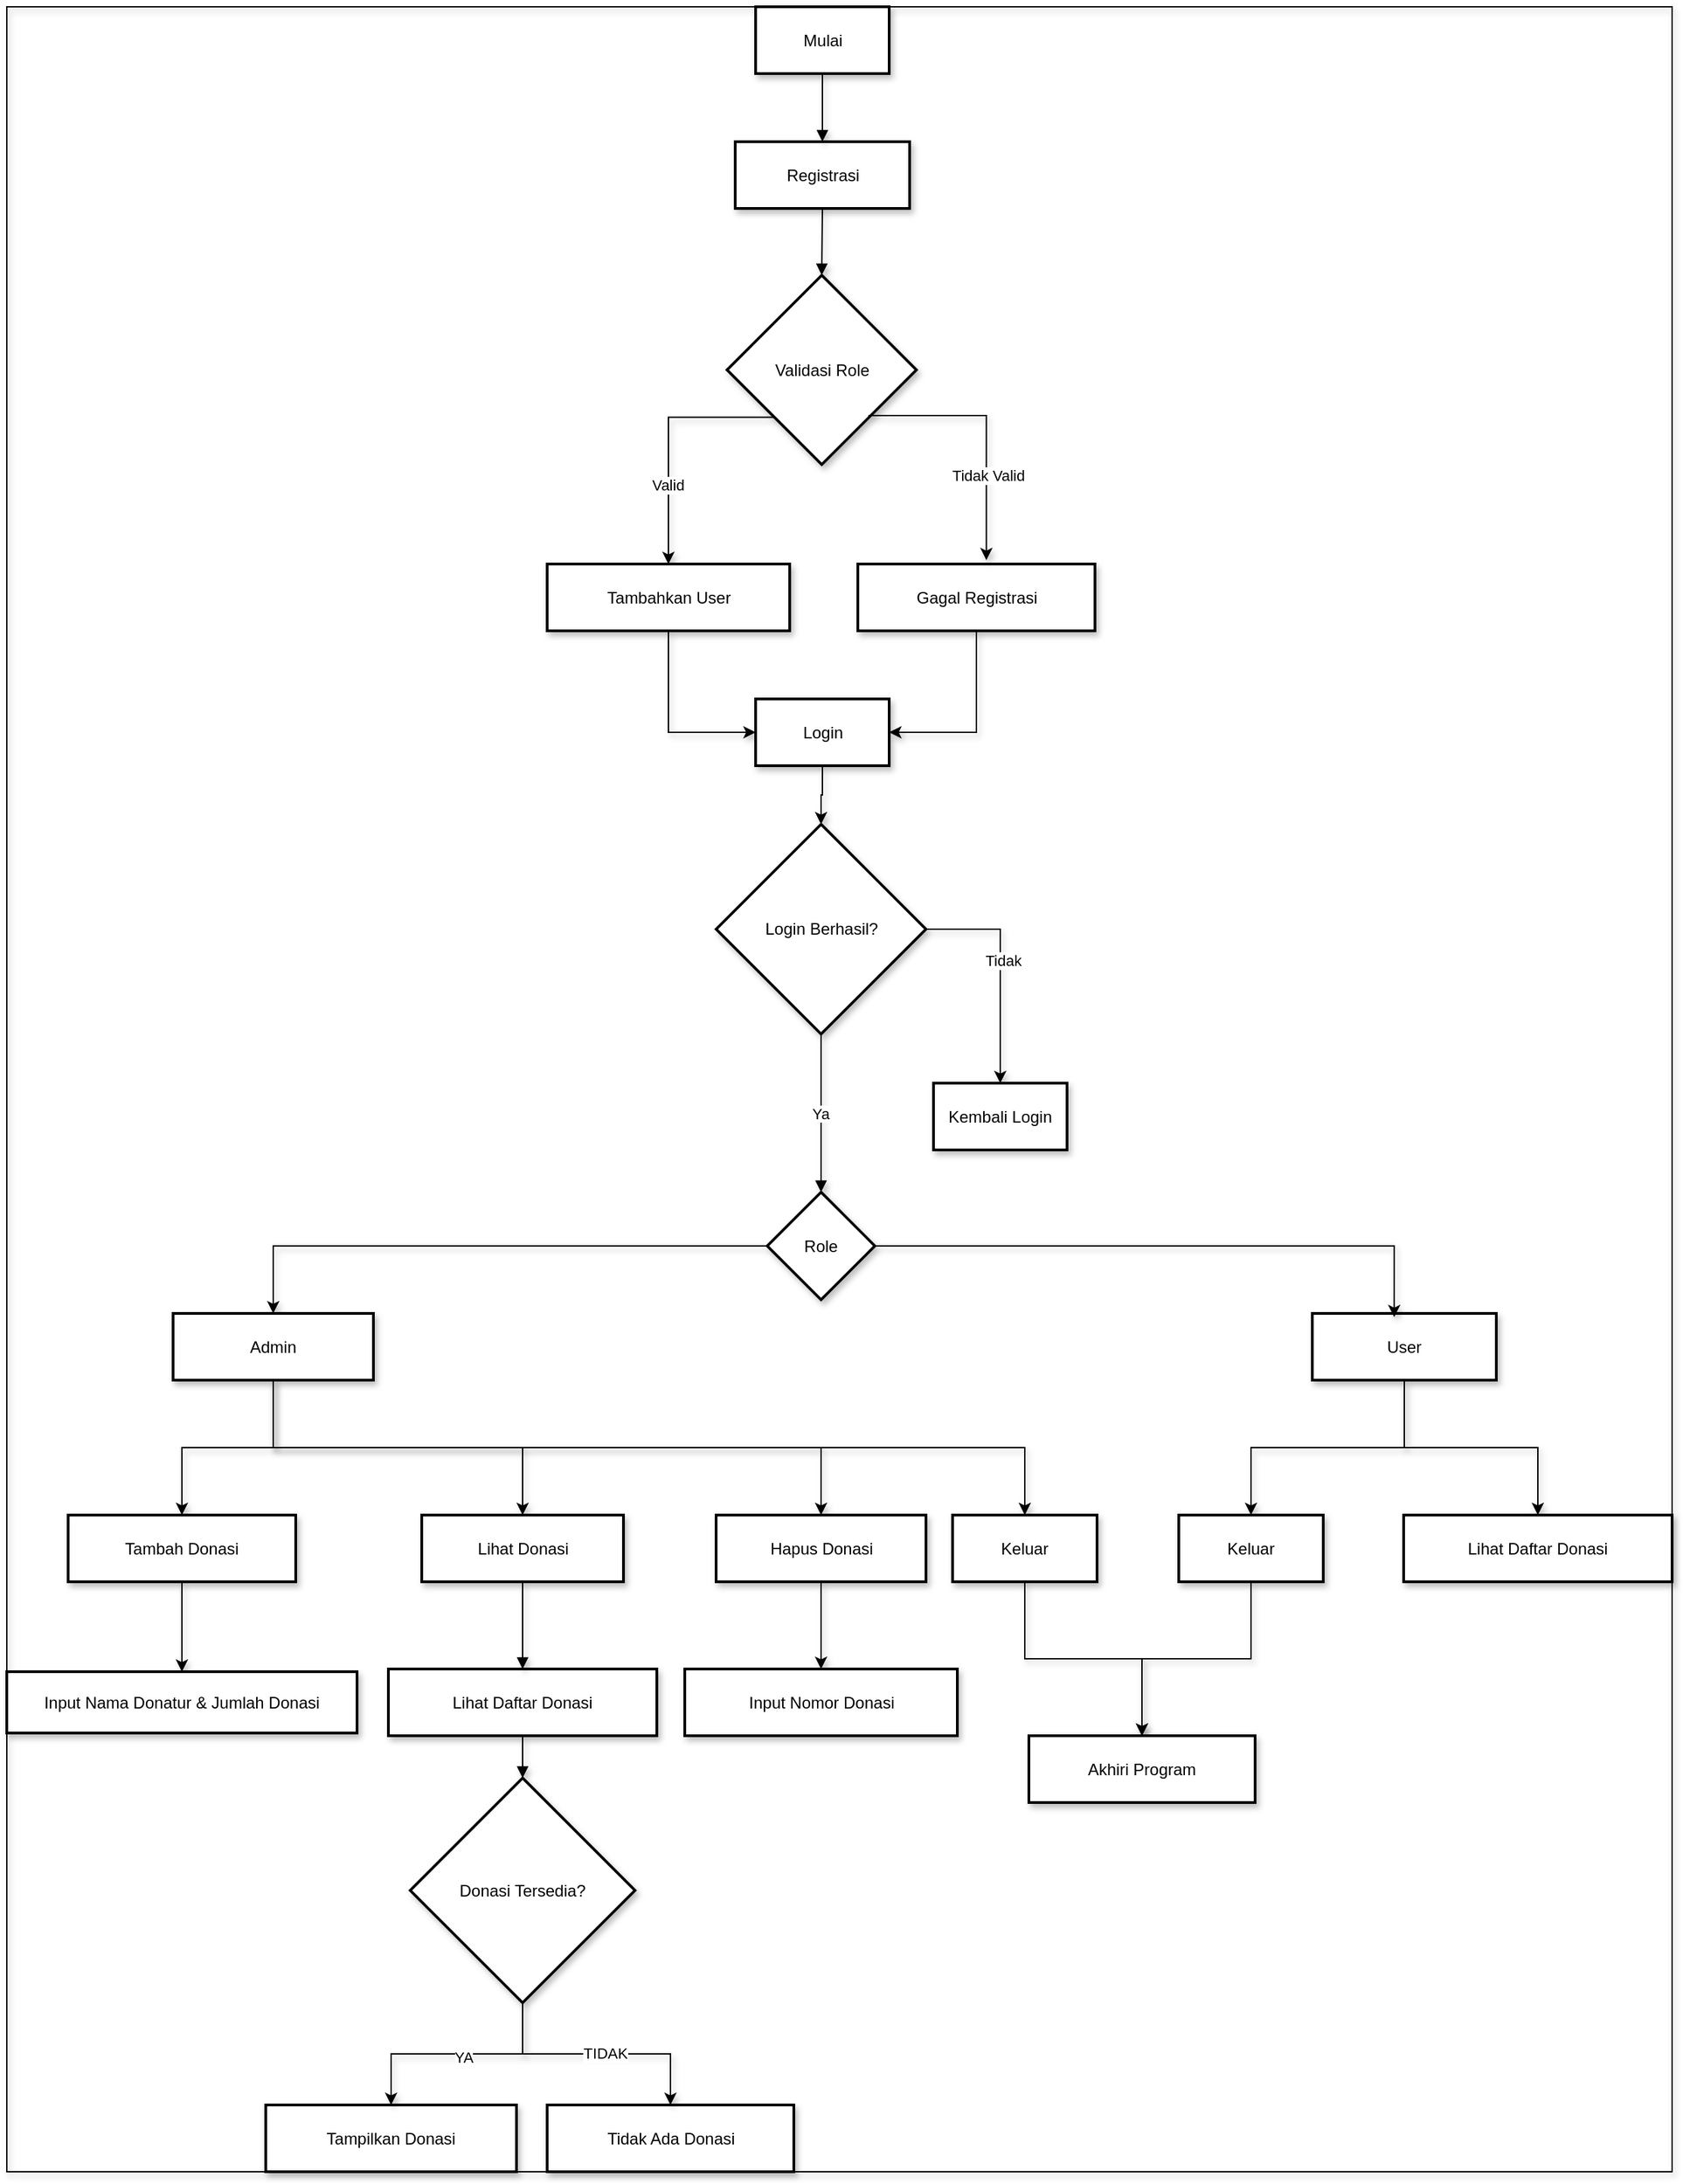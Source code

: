 <mxfile version="24.7.17">
  <diagram name="Page-1" id="SLMjs8iJdiD4GJ3RGfW1">
    <mxGraphModel dx="2068" dy="1118" grid="1" gridSize="10" guides="1" tooltips="1" connect="1" arrows="1" fold="1" page="1" pageScale="1" pageWidth="850" pageHeight="1100" math="0" shadow="0">
      <root>
        <mxCell id="0" />
        <mxCell id="1" parent="0" />
        <mxCell id="IJJYvdCSxePvmy5cO1BH-9" value="" style="group" vertex="1" connectable="0" parent="1">
          <mxGeometry x="250" y="20" width="1222" height="1589" as="geometry" />
        </mxCell>
        <mxCell id="IJJYvdCSxePvmy5cO1BH-8" value="" style="group;shadow=1;strokeColor=#000000;container=0;" vertex="1" connectable="0" parent="IJJYvdCSxePvmy5cO1BH-9">
          <mxGeometry width="1222" height="1589" as="geometry" />
        </mxCell>
        <mxCell id="bRMNb42BUXSf3Dn9afHM-68" style="edgeStyle=orthogonalEdgeStyle;rounded=0;orthogonalLoop=1;jettySize=auto;html=1;exitX=0.5;exitY=1;exitDx=0;exitDy=0;shadow=1;strokeColor=#000000;" parent="IJJYvdCSxePvmy5cO1BH-9" source="bRMNb42BUXSf3Dn9afHM-6" target="bRMNb42BUXSf3Dn9afHM-7" edge="1">
          <mxGeometry relative="1" as="geometry" />
        </mxCell>
        <mxCell id="bRMNb42BUXSf3Dn9afHM-99" style="edgeStyle=orthogonalEdgeStyle;rounded=0;orthogonalLoop=1;jettySize=auto;html=1;exitX=1;exitY=0.5;exitDx=0;exitDy=0;entryX=0.5;entryY=0;entryDx=0;entryDy=0;shadow=1;strokeColor=#000000;" parent="IJJYvdCSxePvmy5cO1BH-9" source="bRMNb42BUXSf3Dn9afHM-7" edge="1" target="bRMNb42BUXSf3Dn9afHM-102">
          <mxGeometry relative="1" as="geometry">
            <mxPoint x="1030.0" y="706" as="targetPoint" />
          </mxGeometry>
        </mxCell>
        <mxCell id="bRMNb42BUXSf3Dn9afHM-101" value="Tidak" style="edgeLabel;html=1;align=center;verticalAlign=middle;resizable=0;points=[];shadow=1;strokeColor=#000000;container=0;" parent="bRMNb42BUXSf3Dn9afHM-99" vertex="1" connectable="0">
          <mxGeometry x="-0.074" y="2" relative="1" as="geometry">
            <mxPoint as="offset" />
          </mxGeometry>
        </mxCell>
        <mxCell id="bRMNb42BUXSf3Dn9afHM-7" value="Login Berhasil?" style="rhombus;strokeWidth=2;whiteSpace=wrap;shadow=1;strokeColor=#000000;container=0;" parent="IJJYvdCSxePvmy5cO1BH-9" vertex="1">
          <mxGeometry x="520.5" y="600" width="154" height="154" as="geometry" />
        </mxCell>
        <mxCell id="bRMNb42BUXSf3Dn9afHM-71" style="edgeStyle=orthogonalEdgeStyle;rounded=0;orthogonalLoop=1;jettySize=auto;html=1;exitX=0;exitY=0.5;exitDx=0;exitDy=0;entryX=0.5;entryY=0;entryDx=0;entryDy=0;shadow=1;strokeColor=#000000;" parent="IJJYvdCSxePvmy5cO1BH-9" source="bRMNb42BUXSf3Dn9afHM-8" target="bRMNb42BUXSf3Dn9afHM-9" edge="1">
          <mxGeometry relative="1" as="geometry" />
        </mxCell>
        <mxCell id="bRMNb42BUXSf3Dn9afHM-8" value="Role" style="rhombus;strokeWidth=2;whiteSpace=wrap;shadow=1;strokeColor=#000000;container=0;" parent="IJJYvdCSxePvmy5cO1BH-9" vertex="1">
          <mxGeometry x="558" y="870" width="79" height="79" as="geometry" />
        </mxCell>
        <mxCell id="bRMNb42BUXSf3Dn9afHM-78" style="edgeStyle=orthogonalEdgeStyle;rounded=0;orthogonalLoop=1;jettySize=auto;html=1;exitX=0.5;exitY=1;exitDx=0;exitDy=0;entryX=0.5;entryY=0;entryDx=0;entryDy=0;shadow=1;strokeColor=#000000;" parent="IJJYvdCSxePvmy5cO1BH-9" source="bRMNb42BUXSf3Dn9afHM-9" target="bRMNb42BUXSf3Dn9afHM-14" edge="1">
          <mxGeometry relative="1" as="geometry" />
        </mxCell>
        <mxCell id="bRMNb42BUXSf3Dn9afHM-79" style="edgeStyle=orthogonalEdgeStyle;rounded=0;orthogonalLoop=1;jettySize=auto;html=1;exitX=0.5;exitY=1;exitDx=0;exitDy=0;entryX=0.5;entryY=0;entryDx=0;entryDy=0;shadow=1;strokeColor=#000000;" parent="IJJYvdCSxePvmy5cO1BH-9" source="bRMNb42BUXSf3Dn9afHM-9" target="bRMNb42BUXSf3Dn9afHM-13" edge="1">
          <mxGeometry relative="1" as="geometry" />
        </mxCell>
        <mxCell id="bRMNb42BUXSf3Dn9afHM-80" style="edgeStyle=orthogonalEdgeStyle;rounded=0;orthogonalLoop=1;jettySize=auto;html=1;exitX=0.5;exitY=1;exitDx=0;exitDy=0;entryX=0.5;entryY=0;entryDx=0;entryDy=0;shadow=1;strokeColor=#000000;" parent="IJJYvdCSxePvmy5cO1BH-9" source="bRMNb42BUXSf3Dn9afHM-9" target="bRMNb42BUXSf3Dn9afHM-12" edge="1">
          <mxGeometry relative="1" as="geometry" />
        </mxCell>
        <mxCell id="bRMNb42BUXSf3Dn9afHM-81" style="edgeStyle=orthogonalEdgeStyle;rounded=0;orthogonalLoop=1;jettySize=auto;html=1;exitX=0.5;exitY=1;exitDx=0;exitDy=0;entryX=0.5;entryY=0;entryDx=0;entryDy=0;shadow=1;strokeColor=#000000;" parent="IJJYvdCSxePvmy5cO1BH-9" source="bRMNb42BUXSf3Dn9afHM-9" target="bRMNb42BUXSf3Dn9afHM-11" edge="1">
          <mxGeometry relative="1" as="geometry" />
        </mxCell>
        <mxCell id="bRMNb42BUXSf3Dn9afHM-9" value="Admin" style="whiteSpace=wrap;strokeWidth=2;shadow=1;strokeColor=#000000;container=0;" parent="IJJYvdCSxePvmy5cO1BH-9" vertex="1">
          <mxGeometry x="122" y="959" width="147" height="49" as="geometry" />
        </mxCell>
        <mxCell id="bRMNb42BUXSf3Dn9afHM-82" style="edgeStyle=orthogonalEdgeStyle;rounded=0;orthogonalLoop=1;jettySize=auto;html=1;exitX=0.5;exitY=1;exitDx=0;exitDy=0;entryX=0.5;entryY=0;entryDx=0;entryDy=0;shadow=1;strokeColor=#000000;" parent="IJJYvdCSxePvmy5cO1BH-9" source="bRMNb42BUXSf3Dn9afHM-10" target="bRMNb42BUXSf3Dn9afHM-16" edge="1">
          <mxGeometry relative="1" as="geometry" />
        </mxCell>
        <mxCell id="IJJYvdCSxePvmy5cO1BH-5" style="edgeStyle=orthogonalEdgeStyle;rounded=0;orthogonalLoop=1;jettySize=auto;html=1;exitX=0.5;exitY=1;exitDx=0;exitDy=0;shadow=1;strokeColor=#000000;" edge="1" parent="IJJYvdCSxePvmy5cO1BH-9" source="bRMNb42BUXSf3Dn9afHM-10" target="bRMNb42BUXSf3Dn9afHM-22">
          <mxGeometry relative="1" as="geometry" />
        </mxCell>
        <mxCell id="bRMNb42BUXSf3Dn9afHM-10" value="User" style="whiteSpace=wrap;strokeWidth=2;shadow=1;strokeColor=#000000;container=0;" parent="IJJYvdCSxePvmy5cO1BH-9" vertex="1">
          <mxGeometry x="958" y="959" width="135" height="49" as="geometry" />
        </mxCell>
        <mxCell id="bRMNb42BUXSf3Dn9afHM-86" style="edgeStyle=orthogonalEdgeStyle;rounded=0;orthogonalLoop=1;jettySize=auto;html=1;exitX=0.5;exitY=1;exitDx=0;exitDy=0;entryX=0.5;entryY=0;entryDx=0;entryDy=0;shadow=1;strokeColor=#000000;" parent="IJJYvdCSxePvmy5cO1BH-9" source="bRMNb42BUXSf3Dn9afHM-11" target="bRMNb42BUXSf3Dn9afHM-17" edge="1">
          <mxGeometry relative="1" as="geometry" />
        </mxCell>
        <mxCell id="bRMNb42BUXSf3Dn9afHM-11" value="Tambah Donasi" style="whiteSpace=wrap;strokeWidth=2;shadow=1;strokeColor=#000000;container=0;" parent="IJJYvdCSxePvmy5cO1BH-9" vertex="1">
          <mxGeometry x="45" y="1107" width="167" height="49" as="geometry" />
        </mxCell>
        <mxCell id="bRMNb42BUXSf3Dn9afHM-12" value="Lihat Donasi" style="whiteSpace=wrap;strokeWidth=2;shadow=1;strokeColor=#000000;container=0;" parent="IJJYvdCSxePvmy5cO1BH-9" vertex="1">
          <mxGeometry x="304.5" y="1107" width="148" height="49" as="geometry" />
        </mxCell>
        <mxCell id="bRMNb42BUXSf3Dn9afHM-84" style="edgeStyle=orthogonalEdgeStyle;rounded=0;orthogonalLoop=1;jettySize=auto;html=1;exitX=0.5;exitY=1;exitDx=0;exitDy=0;entryX=0.5;entryY=0;entryDx=0;entryDy=0;shadow=1;strokeColor=#000000;" parent="IJJYvdCSxePvmy5cO1BH-9" source="bRMNb42BUXSf3Dn9afHM-14" target="bRMNb42BUXSf3Dn9afHM-21" edge="1">
          <mxGeometry relative="1" as="geometry" />
        </mxCell>
        <mxCell id="bRMNb42BUXSf3Dn9afHM-14" value="Keluar" style="whiteSpace=wrap;strokeWidth=2;shadow=1;strokeColor=#000000;container=0;" parent="IJJYvdCSxePvmy5cO1BH-9" vertex="1">
          <mxGeometry x="694" y="1107" width="106" height="49" as="geometry" />
        </mxCell>
        <mxCell id="bRMNb42BUXSf3Dn9afHM-85" style="edgeStyle=orthogonalEdgeStyle;rounded=0;orthogonalLoop=1;jettySize=auto;html=1;exitX=0.5;exitY=1;exitDx=0;exitDy=0;entryX=0.5;entryY=0;entryDx=0;entryDy=0;shadow=1;strokeColor=#000000;" parent="IJJYvdCSxePvmy5cO1BH-9" source="bRMNb42BUXSf3Dn9afHM-16" target="bRMNb42BUXSf3Dn9afHM-21" edge="1">
          <mxGeometry relative="1" as="geometry" />
        </mxCell>
        <mxCell id="bRMNb42BUXSf3Dn9afHM-16" value="Keluar" style="whiteSpace=wrap;strokeWidth=2;shadow=1;strokeColor=#000000;container=0;" parent="IJJYvdCSxePvmy5cO1BH-9" vertex="1">
          <mxGeometry x="860" y="1107" width="106" height="49" as="geometry" />
        </mxCell>
        <mxCell id="bRMNb42BUXSf3Dn9afHM-17" value="Input Nama Donatur &amp; Jumlah Donasi" style="whiteSpace=wrap;strokeWidth=2;shadow=1;strokeColor=#000000;container=0;" parent="IJJYvdCSxePvmy5cO1BH-9" vertex="1">
          <mxGeometry y="1222" width="257" height="45" as="geometry" />
        </mxCell>
        <mxCell id="bRMNb42BUXSf3Dn9afHM-19" value="Lihat Daftar Donasi" style="whiteSpace=wrap;strokeWidth=2;shadow=1;strokeColor=#000000;container=0;" parent="IJJYvdCSxePvmy5cO1BH-9" vertex="1">
          <mxGeometry x="280" y="1220" width="197" height="49" as="geometry" />
        </mxCell>
        <mxCell id="bRMNb42BUXSf3Dn9afHM-21" value="Akhiri Program" style="whiteSpace=wrap;strokeWidth=2;shadow=1;strokeColor=#000000;container=0;" parent="IJJYvdCSxePvmy5cO1BH-9" vertex="1">
          <mxGeometry x="750" y="1269" width="166" height="49" as="geometry" />
        </mxCell>
        <mxCell id="bRMNb42BUXSf3Dn9afHM-37" value="Ya" style="curved=1;startArrow=none;endArrow=block;exitX=0.5;exitY=1;entryX=0.5;entryY=0;rounded=0;shadow=1;strokeColor=#000000;" parent="IJJYvdCSxePvmy5cO1BH-9" source="bRMNb42BUXSf3Dn9afHM-7" target="bRMNb42BUXSf3Dn9afHM-8" edge="1">
          <mxGeometry relative="1" as="geometry">
            <Array as="points" />
          </mxGeometry>
        </mxCell>
        <mxCell id="bRMNb42BUXSf3Dn9afHM-49" value="" style="curved=1;startArrow=none;endArrow=block;exitX=0.5;exitY=0.99;entryX=0.5;entryY=0.01;rounded=0;shadow=1;strokeColor=#000000;" parent="IJJYvdCSxePvmy5cO1BH-9" source="bRMNb42BUXSf3Dn9afHM-12" target="bRMNb42BUXSf3Dn9afHM-19" edge="1">
          <mxGeometry relative="1" as="geometry">
            <Array as="points" />
          </mxGeometry>
        </mxCell>
        <mxCell id="bRMNb42BUXSf3Dn9afHM-54" value="" style="curved=1;startArrow=none;endArrow=block;exitX=0.5;exitY=1;entryX=0.5;entryY=0;rounded=0;shadow=1;strokeColor=#000000;" parent="IJJYvdCSxePvmy5cO1BH-9" source="bRMNb42BUXSf3Dn9afHM-19" target="bRMNb42BUXSf3Dn9afHM-23" edge="1">
          <mxGeometry relative="1" as="geometry">
            <Array as="points" />
          </mxGeometry>
        </mxCell>
        <mxCell id="bRMNb42BUXSf3Dn9afHM-74" style="edgeStyle=orthogonalEdgeStyle;rounded=0;orthogonalLoop=1;jettySize=auto;html=1;exitX=1;exitY=0.5;exitDx=0;exitDy=0;entryX=0.445;entryY=0.057;entryDx=0;entryDy=0;entryPerimeter=0;shadow=1;strokeColor=#000000;" parent="IJJYvdCSxePvmy5cO1BH-9" source="bRMNb42BUXSf3Dn9afHM-8" target="bRMNb42BUXSf3Dn9afHM-10" edge="1">
          <mxGeometry relative="1" as="geometry" />
        </mxCell>
        <mxCell id="bRMNb42BUXSf3Dn9afHM-102" value="Kembali Login" style="whiteSpace=wrap;strokeWidth=2;shadow=1;strokeColor=#000000;container=0;" parent="IJJYvdCSxePvmy5cO1BH-9" vertex="1">
          <mxGeometry x="680" y="790" width="98" height="49" as="geometry" />
        </mxCell>
        <mxCell id="bRMNb42BUXSf3Dn9afHM-22" value="Lihat Daftar Donasi" style="whiteSpace=wrap;strokeWidth=2;shadow=1;strokeColor=#000000;container=0;" parent="IJJYvdCSxePvmy5cO1BH-9" vertex="1">
          <mxGeometry x="1025" y="1107" width="197" height="49" as="geometry" />
        </mxCell>
        <mxCell id="bRMNb42BUXSf3Dn9afHM-24" value="Tampilkan Donasi" style="whiteSpace=wrap;strokeWidth=2;shadow=1;strokeColor=#000000;container=0;" parent="IJJYvdCSxePvmy5cO1BH-9" vertex="1">
          <mxGeometry x="190" y="1540" width="184" height="49" as="geometry" />
        </mxCell>
        <mxCell id="bRMNb42BUXSf3Dn9afHM-25" value="Tidak Ada Donasi" style="whiteSpace=wrap;strokeWidth=2;shadow=1;strokeColor=#000000;container=0;" parent="IJJYvdCSxePvmy5cO1BH-9" vertex="1">
          <mxGeometry x="396.5" y="1540" width="181" height="49" as="geometry" />
        </mxCell>
        <mxCell id="bRMNb42BUXSf3Dn9afHM-91" style="edgeStyle=orthogonalEdgeStyle;rounded=0;orthogonalLoop=1;jettySize=auto;html=1;exitX=0.5;exitY=1;exitDx=0;exitDy=0;entryX=0.5;entryY=0;entryDx=0;entryDy=0;shadow=1;strokeColor=#000000;" parent="IJJYvdCSxePvmy5cO1BH-9" source="bRMNb42BUXSf3Dn9afHM-23" target="bRMNb42BUXSf3Dn9afHM-24" edge="1">
          <mxGeometry relative="1" as="geometry" />
        </mxCell>
        <mxCell id="bRMNb42BUXSf3Dn9afHM-93" value="YA" style="edgeLabel;html=1;align=center;verticalAlign=middle;resizable=0;points=[];shadow=1;strokeColor=#000000;container=0;" parent="bRMNb42BUXSf3Dn9afHM-91" vertex="1" connectable="0">
          <mxGeometry x="-0.057" y="2" relative="1" as="geometry">
            <mxPoint as="offset" />
          </mxGeometry>
        </mxCell>
        <mxCell id="bRMNb42BUXSf3Dn9afHM-92" style="edgeStyle=orthogonalEdgeStyle;rounded=0;orthogonalLoop=1;jettySize=auto;html=1;entryX=0.5;entryY=0;entryDx=0;entryDy=0;shadow=1;strokeColor=#000000;" parent="IJJYvdCSxePvmy5cO1BH-9" source="bRMNb42BUXSf3Dn9afHM-23" target="bRMNb42BUXSf3Dn9afHM-25" edge="1">
          <mxGeometry relative="1" as="geometry" />
        </mxCell>
        <mxCell id="bRMNb42BUXSf3Dn9afHM-95" value="TIDAK" style="edgeLabel;html=1;align=center;verticalAlign=middle;resizable=0;points=[];shadow=1;strokeColor=#000000;container=0;" parent="bRMNb42BUXSf3Dn9afHM-92" vertex="1" connectable="0">
          <mxGeometry x="0.063" y="1" relative="1" as="geometry">
            <mxPoint as="offset" />
          </mxGeometry>
        </mxCell>
        <mxCell id="bRMNb42BUXSf3Dn9afHM-1" value="Mulai" style="whiteSpace=wrap;strokeWidth=2;shadow=1;strokeColor=#000000;container=0;" parent="IJJYvdCSxePvmy5cO1BH-9" vertex="1">
          <mxGeometry x="549.5" width="98" height="49" as="geometry" />
        </mxCell>
        <mxCell id="bRMNb42BUXSf3Dn9afHM-2" value="Registrasi" style="whiteSpace=wrap;strokeWidth=2;shadow=1;strokeColor=#000000;container=0;" parent="IJJYvdCSxePvmy5cO1BH-9" vertex="1">
          <mxGeometry x="534.5" y="99" width="128" height="49" as="geometry" />
        </mxCell>
        <mxCell id="bRMNb42BUXSf3Dn9afHM-61" style="edgeStyle=orthogonalEdgeStyle;rounded=0;orthogonalLoop=1;jettySize=auto;html=1;exitX=0;exitY=1;exitDx=0;exitDy=0;entryX=0.5;entryY=0;entryDx=0;entryDy=0;shadow=1;strokeColor=#000000;" parent="IJJYvdCSxePvmy5cO1BH-9" source="bRMNb42BUXSf3Dn9afHM-3" target="bRMNb42BUXSf3Dn9afHM-4" edge="1">
          <mxGeometry relative="1" as="geometry">
            <Array as="points">
              <mxPoint x="485.5" y="301" />
            </Array>
          </mxGeometry>
        </mxCell>
        <mxCell id="bRMNb42BUXSf3Dn9afHM-62" value="Valid" style="edgeLabel;html=1;align=center;verticalAlign=middle;resizable=0;points=[];shadow=1;strokeColor=#000000;container=0;" parent="bRMNb42BUXSf3Dn9afHM-61" vertex="1" connectable="0">
          <mxGeometry x="0.376" y="-1" relative="1" as="geometry">
            <mxPoint as="offset" />
          </mxGeometry>
        </mxCell>
        <mxCell id="bRMNb42BUXSf3Dn9afHM-3" value="Validasi Role" style="rhombus;strokeWidth=2;whiteSpace=wrap;shadow=1;strokeColor=#000000;container=0;" parent="IJJYvdCSxePvmy5cO1BH-9" vertex="1">
          <mxGeometry x="528.5" y="197" width="139" height="139" as="geometry" />
        </mxCell>
        <mxCell id="bRMNb42BUXSf3Dn9afHM-66" style="edgeStyle=orthogonalEdgeStyle;rounded=0;orthogonalLoop=1;jettySize=auto;html=1;exitX=0.5;exitY=1;exitDx=0;exitDy=0;entryX=0;entryY=0.5;entryDx=0;entryDy=0;shadow=1;strokeColor=#000000;" parent="IJJYvdCSxePvmy5cO1BH-9" source="bRMNb42BUXSf3Dn9afHM-4" target="bRMNb42BUXSf3Dn9afHM-6" edge="1">
          <mxGeometry relative="1" as="geometry" />
        </mxCell>
        <mxCell id="bRMNb42BUXSf3Dn9afHM-4" value="Tambahkan User" style="whiteSpace=wrap;strokeWidth=2;shadow=1;strokeColor=#000000;container=0;" parent="IJJYvdCSxePvmy5cO1BH-9" vertex="1">
          <mxGeometry x="396.5" y="409" width="178" height="49" as="geometry" />
        </mxCell>
        <mxCell id="bRMNb42BUXSf3Dn9afHM-67" style="edgeStyle=orthogonalEdgeStyle;rounded=0;orthogonalLoop=1;jettySize=auto;html=1;exitX=0.5;exitY=1;exitDx=0;exitDy=0;entryX=1;entryY=0.5;entryDx=0;entryDy=0;shadow=1;strokeColor=#000000;" parent="IJJYvdCSxePvmy5cO1BH-9" source="bRMNb42BUXSf3Dn9afHM-5" target="bRMNb42BUXSf3Dn9afHM-6" edge="1">
          <mxGeometry relative="1" as="geometry" />
        </mxCell>
        <mxCell id="bRMNb42BUXSf3Dn9afHM-5" value="Gagal Registrasi" style="whiteSpace=wrap;strokeWidth=2;shadow=1;strokeColor=#000000;container=0;" parent="IJJYvdCSxePvmy5cO1BH-9" vertex="1">
          <mxGeometry x="624.5" y="409" width="174" height="49" as="geometry" />
        </mxCell>
        <mxCell id="bRMNb42BUXSf3Dn9afHM-6" value="Login" style="whiteSpace=wrap;strokeWidth=2;shadow=1;strokeColor=#000000;container=0;" parent="IJJYvdCSxePvmy5cO1BH-9" vertex="1">
          <mxGeometry x="549.5" y="508" width="98" height="49" as="geometry" />
        </mxCell>
        <mxCell id="bRMNb42BUXSf3Dn9afHM-30" value="" style="curved=1;startArrow=none;endArrow=block;exitX=0.5;exitY=0.99;entryX=0.5;entryY=-0.01;rounded=0;shadow=1;strokeColor=#000000;" parent="IJJYvdCSxePvmy5cO1BH-9" source="bRMNb42BUXSf3Dn9afHM-1" target="bRMNb42BUXSf3Dn9afHM-2" edge="1">
          <mxGeometry relative="1" as="geometry">
            <Array as="points" />
          </mxGeometry>
        </mxCell>
        <mxCell id="bRMNb42BUXSf3Dn9afHM-31" value="" style="curved=1;startArrow=none;endArrow=block;exitX=0.5;exitY=0.99;entryX=0.5;entryY=0;rounded=0;shadow=1;strokeColor=#000000;" parent="IJJYvdCSxePvmy5cO1BH-9" source="bRMNb42BUXSf3Dn9afHM-2" target="bRMNb42BUXSf3Dn9afHM-3" edge="1">
          <mxGeometry relative="1" as="geometry">
            <Array as="points" />
          </mxGeometry>
        </mxCell>
        <mxCell id="bRMNb42BUXSf3Dn9afHM-63" style="edgeStyle=orthogonalEdgeStyle;rounded=0;orthogonalLoop=1;jettySize=auto;html=1;exitX=1;exitY=1;exitDx=0;exitDy=0;entryX=0.542;entryY=-0.058;entryDx=0;entryDy=0;entryPerimeter=0;shadow=1;strokeColor=#000000;" parent="IJJYvdCSxePvmy5cO1BH-9" source="bRMNb42BUXSf3Dn9afHM-3" target="bRMNb42BUXSf3Dn9afHM-5" edge="1">
          <mxGeometry relative="1" as="geometry">
            <Array as="points">
              <mxPoint x="632.5" y="300" />
              <mxPoint x="718.5" y="300" />
            </Array>
          </mxGeometry>
        </mxCell>
        <mxCell id="bRMNb42BUXSf3Dn9afHM-64" value="Tidak Valid" style="edgeLabel;html=1;align=center;verticalAlign=middle;resizable=0;points=[];shadow=1;strokeColor=#000000;container=0;" parent="bRMNb42BUXSf3Dn9afHM-63" vertex="1" connectable="0">
          <mxGeometry x="0.359" y="1" relative="1" as="geometry">
            <mxPoint as="offset" />
          </mxGeometry>
        </mxCell>
        <mxCell id="IKrKhmfg3OSbElbQN4mf-2" style="edgeStyle=orthogonalEdgeStyle;rounded=0;orthogonalLoop=1;jettySize=auto;html=1;exitX=0.5;exitY=1;exitDx=0;exitDy=0;shadow=1;strokeColor=#000000;" parent="IJJYvdCSxePvmy5cO1BH-9" source="bRMNb42BUXSf3Dn9afHM-13" target="bRMNb42BUXSf3Dn9afHM-26" edge="1">
          <mxGeometry relative="1" as="geometry" />
        </mxCell>
        <mxCell id="bRMNb42BUXSf3Dn9afHM-13" value="Hapus Donasi" style="whiteSpace=wrap;strokeWidth=2;shadow=1;strokeColor=#000000;container=0;" parent="IJJYvdCSxePvmy5cO1BH-9" vertex="1">
          <mxGeometry x="520.5" y="1107" width="154" height="49" as="geometry" />
        </mxCell>
        <mxCell id="bRMNb42BUXSf3Dn9afHM-26" value="Input Nomor Donasi" style="whiteSpace=wrap;strokeWidth=2;shadow=1;strokeColor=#000000;container=0;" parent="IJJYvdCSxePvmy5cO1BH-9" vertex="1">
          <mxGeometry x="497.5" y="1220" width="200" height="49" as="geometry" />
        </mxCell>
        <mxCell id="bRMNb42BUXSf3Dn9afHM-23" value="Donasi Tersedia?" style="rhombus;strokeWidth=2;whiteSpace=wrap;shadow=1;strokeColor=#000000;container=0;" parent="IJJYvdCSxePvmy5cO1BH-9" vertex="1">
          <mxGeometry x="296" y="1300" width="165" height="165" as="geometry" />
        </mxCell>
      </root>
    </mxGraphModel>
  </diagram>
</mxfile>
